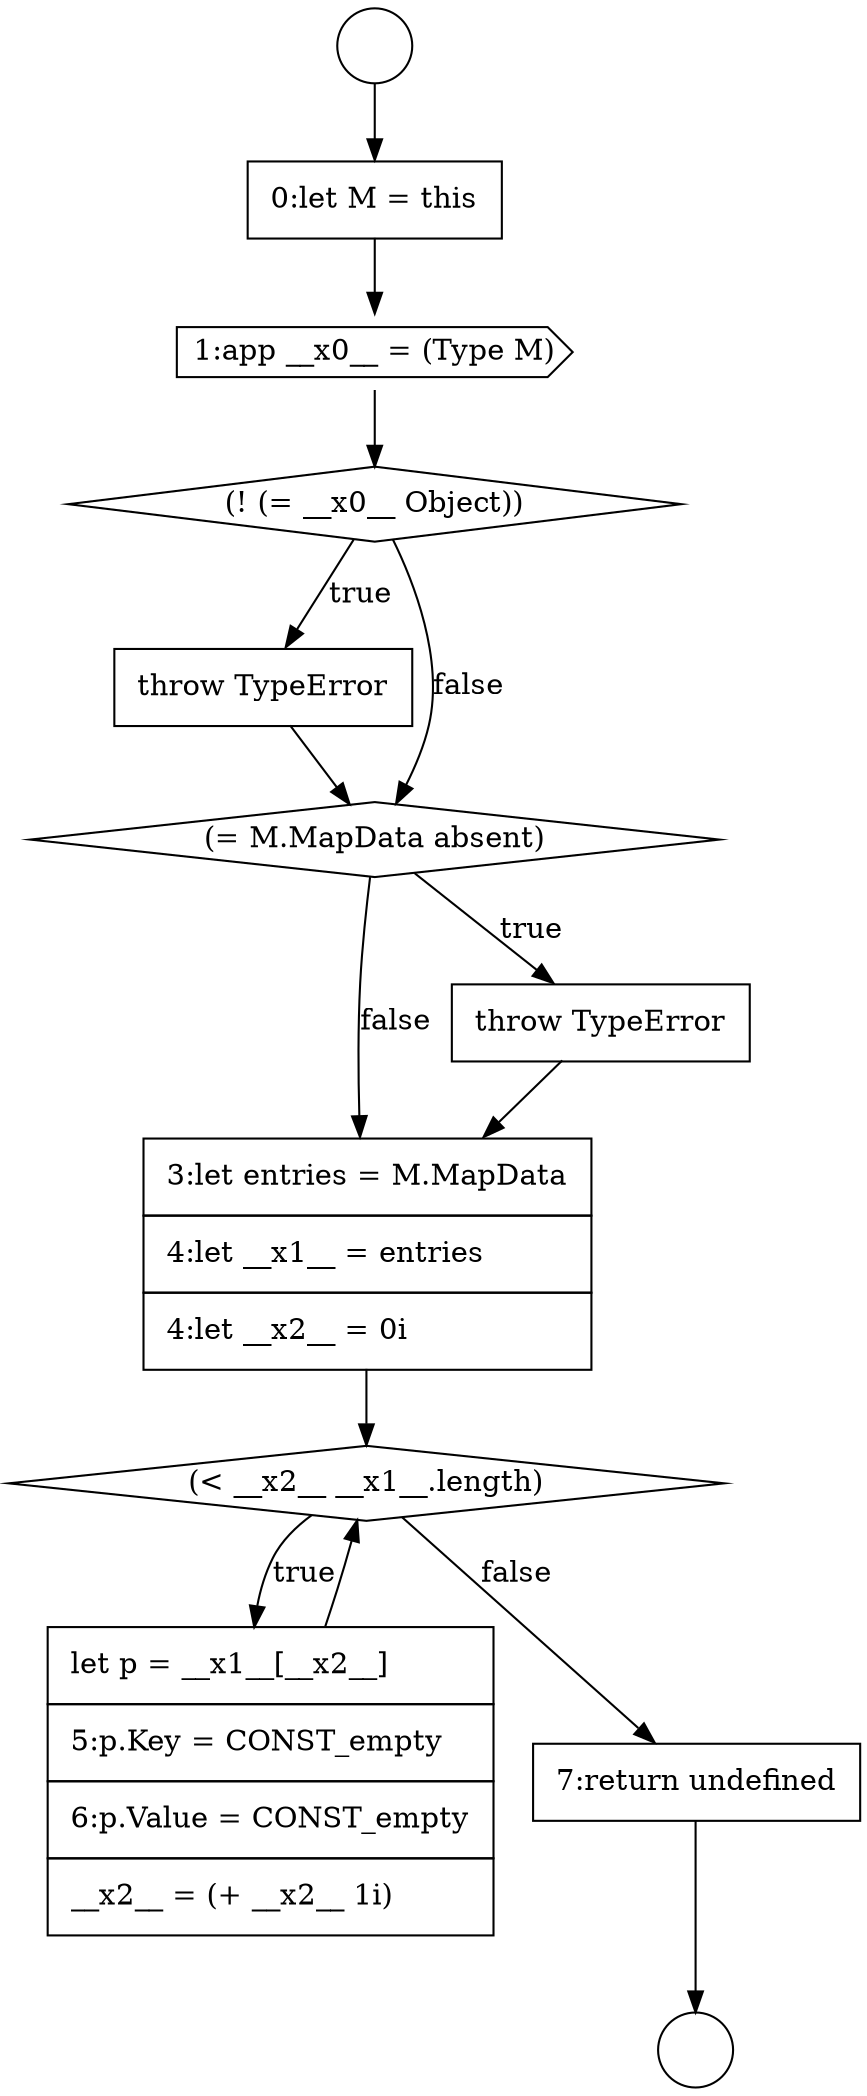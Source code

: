 digraph {
  node14358 [shape=none, margin=0, label=<<font color="black">
    <table border="0" cellborder="1" cellspacing="0" cellpadding="10">
      <tr><td align="left">7:return undefined</td></tr>
    </table>
  </font>> color="black" fillcolor="white" style=filled]
  node14351 [shape=diamond, label=<<font color="black">(! (= __x0__ Object))</font>> color="black" fillcolor="white" style=filled]
  node14357 [shape=none, margin=0, label=<<font color="black">
    <table border="0" cellborder="1" cellspacing="0" cellpadding="10">
      <tr><td align="left">let p = __x1__[__x2__]</td></tr>
      <tr><td align="left">5:p.Key = CONST_empty</td></tr>
      <tr><td align="left">6:p.Value = CONST_empty</td></tr>
      <tr><td align="left">__x2__ = (+ __x2__ 1i)</td></tr>
    </table>
  </font>> color="black" fillcolor="white" style=filled]
  node14352 [shape=none, margin=0, label=<<font color="black">
    <table border="0" cellborder="1" cellspacing="0" cellpadding="10">
      <tr><td align="left">throw TypeError</td></tr>
    </table>
  </font>> color="black" fillcolor="white" style=filled]
  node14349 [shape=none, margin=0, label=<<font color="black">
    <table border="0" cellborder="1" cellspacing="0" cellpadding="10">
      <tr><td align="left">0:let M = this</td></tr>
    </table>
  </font>> color="black" fillcolor="white" style=filled]
  node14356 [shape=diamond, label=<<font color="black">(&lt; __x2__ __x1__.length)</font>> color="black" fillcolor="white" style=filled]
  node14350 [shape=cds, label=<<font color="black">1:app __x0__ = (Type M)</font>> color="black" fillcolor="white" style=filled]
  node14355 [shape=none, margin=0, label=<<font color="black">
    <table border="0" cellborder="1" cellspacing="0" cellpadding="10">
      <tr><td align="left">3:let entries = M.MapData</td></tr>
      <tr><td align="left">4:let __x1__ = entries</td></tr>
      <tr><td align="left">4:let __x2__ = 0i</td></tr>
    </table>
  </font>> color="black" fillcolor="white" style=filled]
  node14347 [shape=circle label=" " color="black" fillcolor="white" style=filled]
  node14354 [shape=none, margin=0, label=<<font color="black">
    <table border="0" cellborder="1" cellspacing="0" cellpadding="10">
      <tr><td align="left">throw TypeError</td></tr>
    </table>
  </font>> color="black" fillcolor="white" style=filled]
  node14353 [shape=diamond, label=<<font color="black">(= M.MapData absent)</font>> color="black" fillcolor="white" style=filled]
  node14348 [shape=circle label=" " color="black" fillcolor="white" style=filled]
  node14353 -> node14354 [label=<<font color="black">true</font>> color="black"]
  node14353 -> node14355 [label=<<font color="black">false</font>> color="black"]
  node14351 -> node14352 [label=<<font color="black">true</font>> color="black"]
  node14351 -> node14353 [label=<<font color="black">false</font>> color="black"]
  node14352 -> node14353 [ color="black"]
  node14354 -> node14355 [ color="black"]
  node14358 -> node14348 [ color="black"]
  node14347 -> node14349 [ color="black"]
  node14350 -> node14351 [ color="black"]
  node14356 -> node14357 [label=<<font color="black">true</font>> color="black"]
  node14356 -> node14358 [label=<<font color="black">false</font>> color="black"]
  node14357 -> node14356 [ color="black"]
  node14355 -> node14356 [ color="black"]
  node14349 -> node14350 [ color="black"]
}
